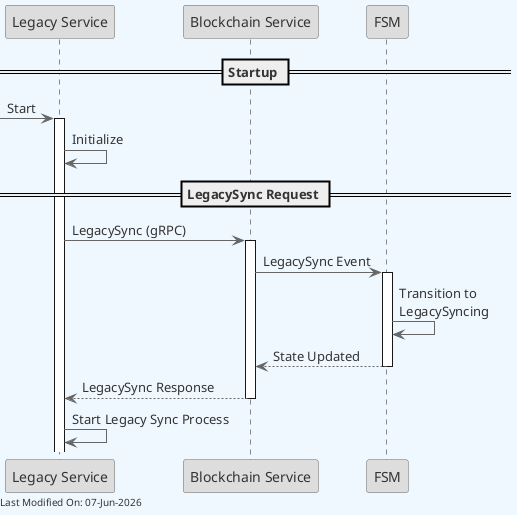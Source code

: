 @startuml
skinparam backgroundColor #F0F8FF
skinparam defaultFontColor #333333
skinparam arrowColor #666666

' Define borders for all elements
skinparam entity {
  BorderColor #666666
  BackgroundColor #DDDDDD
}

skinparam control {
  BorderColor #666666
  BackgroundColor #DDDDDD
}

skinparam participant {
  BorderColor #666666
  BackgroundColor #DDDDDD
}




participant "Legacy Service" as LegacyService
participant "Blockchain Service" as BlockchainService
participant "FSM" as FSM

== Startup ==
[-> LegacyService : Start
activate LegacyService
LegacyService -> LegacyService : Initialize

== LegacySync Request ==
LegacyService -> BlockchainService : LegacySync (gRPC)
activate BlockchainService

BlockchainService -> FSM : LegacySync Event
activate FSM

FSM -> FSM : Transition to \nLegacySyncing

FSM --> BlockchainService : State Updated
deactivate FSM

BlockchainService --> LegacyService : LegacySync Response
deactivate BlockchainService

LegacyService -> LegacyService : Start Legacy Sync Process

left footer Last Modified On: %date("dd-MMM-yyyy")
@enduml
